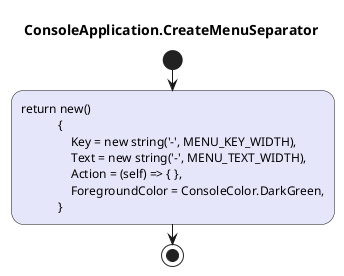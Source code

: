 @startuml ConsoleApplication.CreateMenuSeparator
title ConsoleApplication.CreateMenuSeparator
start
#Lavender:return new()
            {
                Key = new string('-', MENU_KEY_WIDTH),
                Text = new string('-', MENU_TEXT_WIDTH),
                Action = (self) => { },
                ForegroundColor = ConsoleColor.DarkGreen,
            };
stop
@enduml
